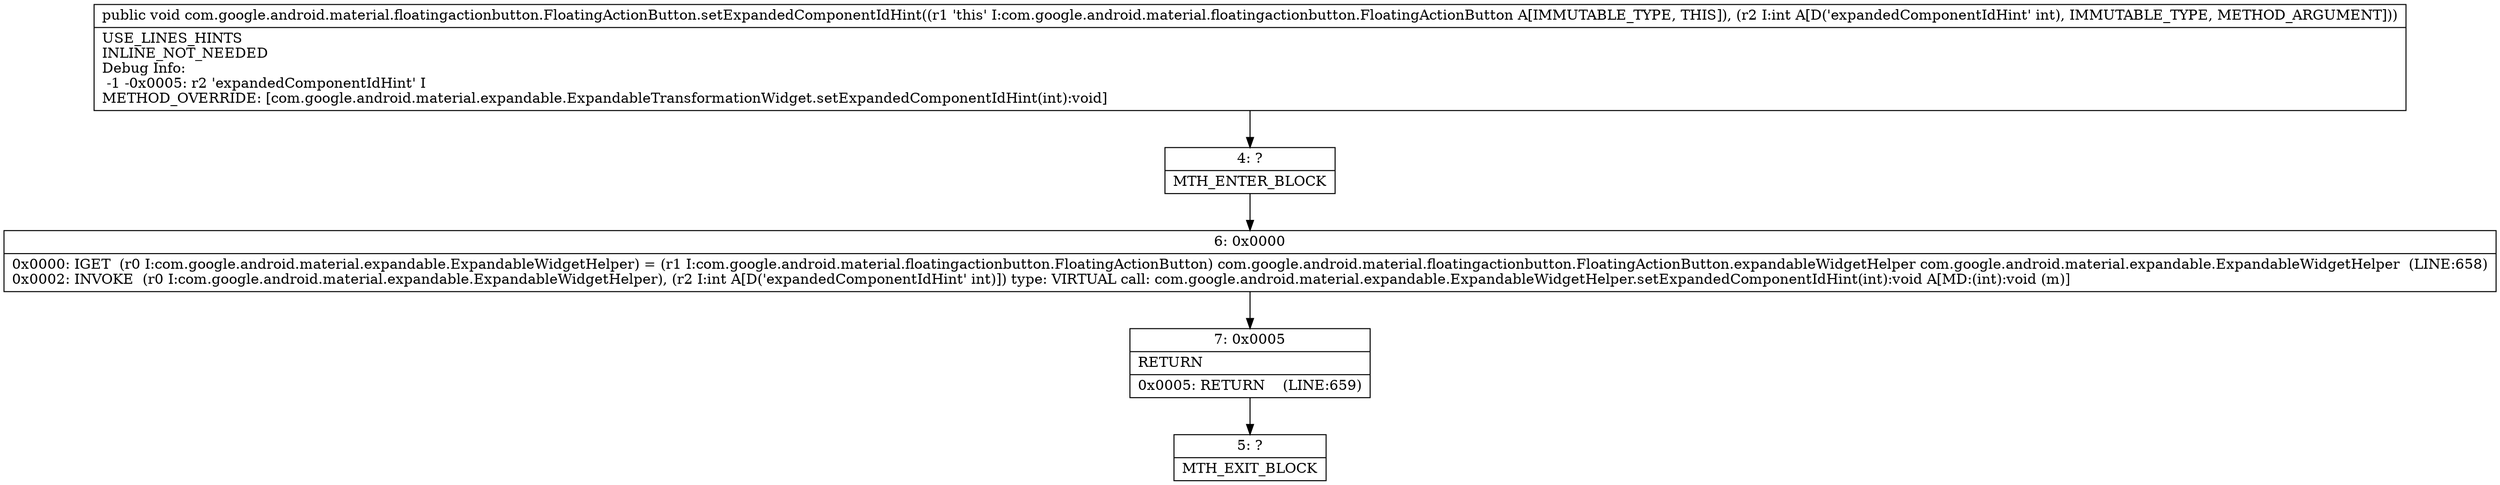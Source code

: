 digraph "CFG forcom.google.android.material.floatingactionbutton.FloatingActionButton.setExpandedComponentIdHint(I)V" {
Node_4 [shape=record,label="{4\:\ ?|MTH_ENTER_BLOCK\l}"];
Node_6 [shape=record,label="{6\:\ 0x0000|0x0000: IGET  (r0 I:com.google.android.material.expandable.ExpandableWidgetHelper) = (r1 I:com.google.android.material.floatingactionbutton.FloatingActionButton) com.google.android.material.floatingactionbutton.FloatingActionButton.expandableWidgetHelper com.google.android.material.expandable.ExpandableWidgetHelper  (LINE:658)\l0x0002: INVOKE  (r0 I:com.google.android.material.expandable.ExpandableWidgetHelper), (r2 I:int A[D('expandedComponentIdHint' int)]) type: VIRTUAL call: com.google.android.material.expandable.ExpandableWidgetHelper.setExpandedComponentIdHint(int):void A[MD:(int):void (m)]\l}"];
Node_7 [shape=record,label="{7\:\ 0x0005|RETURN\l|0x0005: RETURN    (LINE:659)\l}"];
Node_5 [shape=record,label="{5\:\ ?|MTH_EXIT_BLOCK\l}"];
MethodNode[shape=record,label="{public void com.google.android.material.floatingactionbutton.FloatingActionButton.setExpandedComponentIdHint((r1 'this' I:com.google.android.material.floatingactionbutton.FloatingActionButton A[IMMUTABLE_TYPE, THIS]), (r2 I:int A[D('expandedComponentIdHint' int), IMMUTABLE_TYPE, METHOD_ARGUMENT]))  | USE_LINES_HINTS\lINLINE_NOT_NEEDED\lDebug Info:\l  \-1 \-0x0005: r2 'expandedComponentIdHint' I\lMETHOD_OVERRIDE: [com.google.android.material.expandable.ExpandableTransformationWidget.setExpandedComponentIdHint(int):void]\l}"];
MethodNode -> Node_4;Node_4 -> Node_6;
Node_6 -> Node_7;
Node_7 -> Node_5;
}

